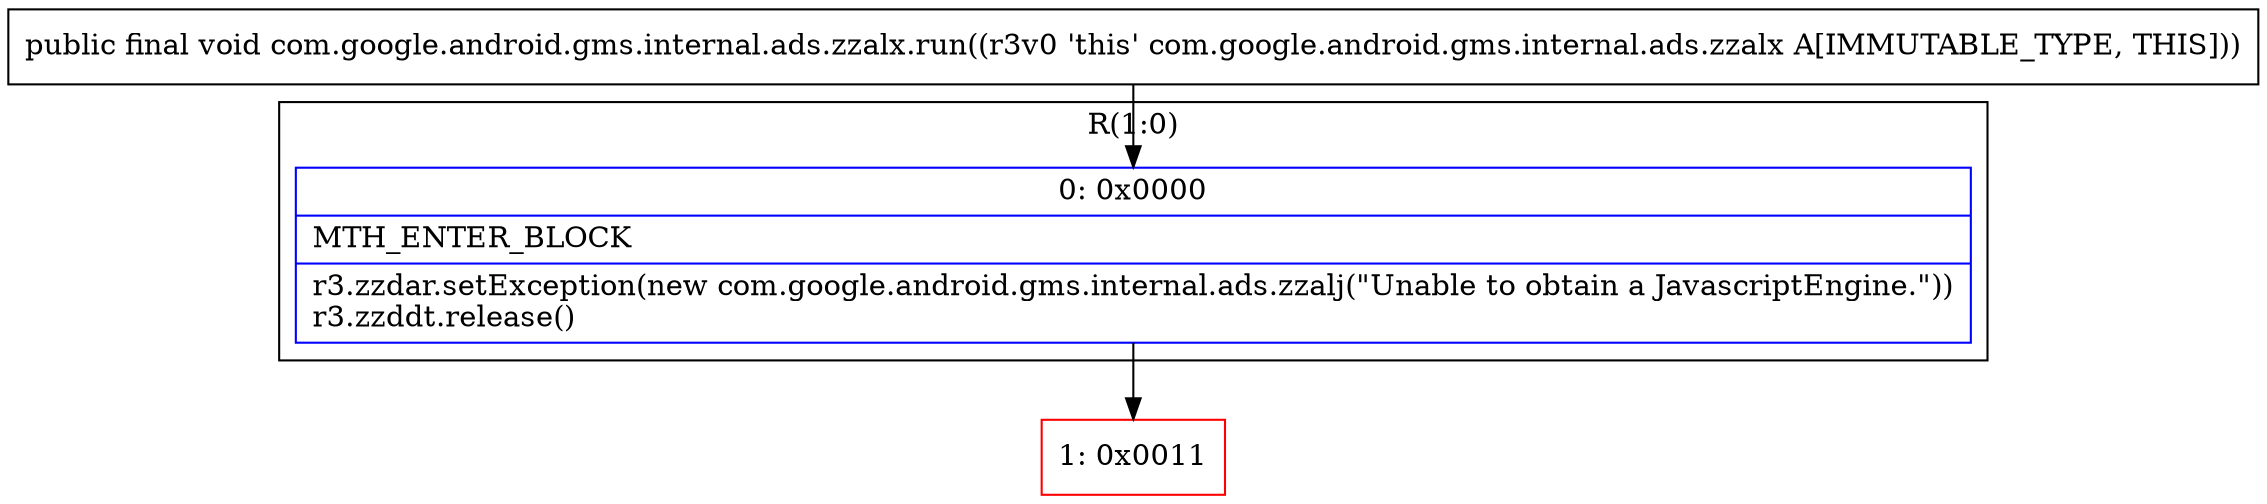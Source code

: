 digraph "CFG forcom.google.android.gms.internal.ads.zzalx.run()V" {
subgraph cluster_Region_1896515567 {
label = "R(1:0)";
node [shape=record,color=blue];
Node_0 [shape=record,label="{0\:\ 0x0000|MTH_ENTER_BLOCK\l|r3.zzdar.setException(new com.google.android.gms.internal.ads.zzalj(\"Unable to obtain a JavascriptEngine.\"))\lr3.zzddt.release()\l}"];
}
Node_1 [shape=record,color=red,label="{1\:\ 0x0011}"];
MethodNode[shape=record,label="{public final void com.google.android.gms.internal.ads.zzalx.run((r3v0 'this' com.google.android.gms.internal.ads.zzalx A[IMMUTABLE_TYPE, THIS])) }"];
MethodNode -> Node_0;
Node_0 -> Node_1;
}

